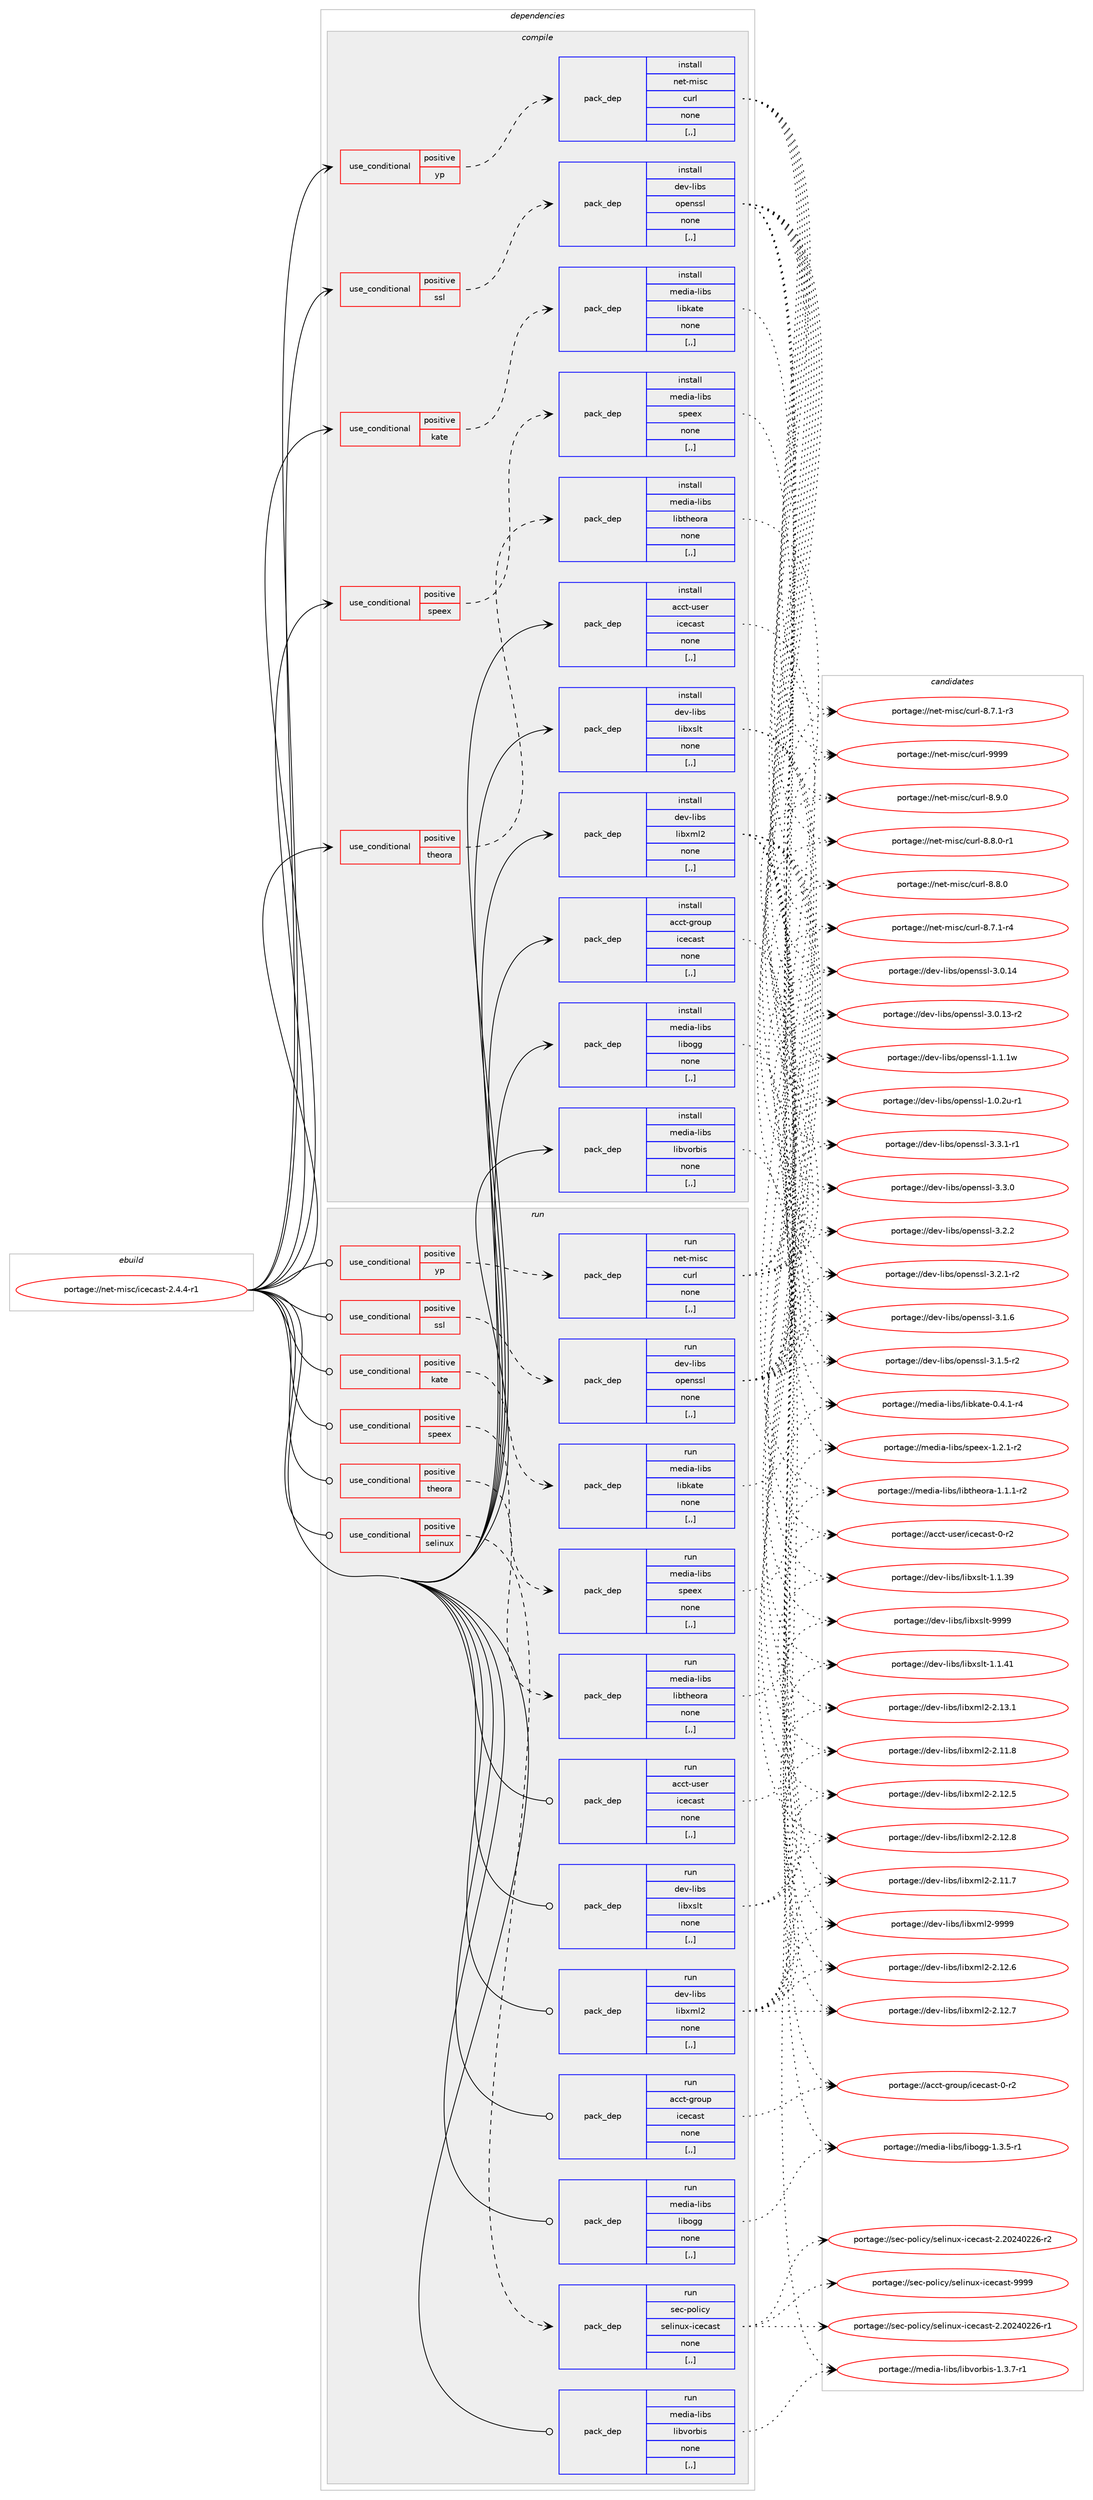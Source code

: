 digraph prolog {

# *************
# Graph options
# *************

newrank=true;
concentrate=true;
compound=true;
graph [rankdir=LR,fontname=Helvetica,fontsize=10,ranksep=1.5];#, ranksep=2.5, nodesep=0.2];
edge  [arrowhead=vee];
node  [fontname=Helvetica,fontsize=10];

# **********
# The ebuild
# **********

subgraph cluster_leftcol {
color=gray;
label=<<i>ebuild</i>>;
id [label="portage://net-misc/icecast-2.4.4-r1", color=red, width=4, href="../net-misc/icecast-2.4.4-r1.svg"];
}

# ****************
# The dependencies
# ****************

subgraph cluster_midcol {
color=gray;
label=<<i>dependencies</i>>;
subgraph cluster_compile {
fillcolor="#eeeeee";
style=filled;
label=<<i>compile</i>>;
subgraph cond97635 {
dependency371126 [label=<<TABLE BORDER="0" CELLBORDER="1" CELLSPACING="0" CELLPADDING="4"><TR><TD ROWSPAN="3" CELLPADDING="10">use_conditional</TD></TR><TR><TD>positive</TD></TR><TR><TD>kate</TD></TR></TABLE>>, shape=none, color=red];
subgraph pack270829 {
dependency371127 [label=<<TABLE BORDER="0" CELLBORDER="1" CELLSPACING="0" CELLPADDING="4" WIDTH="220"><TR><TD ROWSPAN="6" CELLPADDING="30">pack_dep</TD></TR><TR><TD WIDTH="110">install</TD></TR><TR><TD>media-libs</TD></TR><TR><TD>libkate</TD></TR><TR><TD>none</TD></TR><TR><TD>[,,]</TD></TR></TABLE>>, shape=none, color=blue];
}
dependency371126:e -> dependency371127:w [weight=20,style="dashed",arrowhead="vee"];
}
id:e -> dependency371126:w [weight=20,style="solid",arrowhead="vee"];
subgraph cond97636 {
dependency371128 [label=<<TABLE BORDER="0" CELLBORDER="1" CELLSPACING="0" CELLPADDING="4"><TR><TD ROWSPAN="3" CELLPADDING="10">use_conditional</TD></TR><TR><TD>positive</TD></TR><TR><TD>speex</TD></TR></TABLE>>, shape=none, color=red];
subgraph pack270830 {
dependency371129 [label=<<TABLE BORDER="0" CELLBORDER="1" CELLSPACING="0" CELLPADDING="4" WIDTH="220"><TR><TD ROWSPAN="6" CELLPADDING="30">pack_dep</TD></TR><TR><TD WIDTH="110">install</TD></TR><TR><TD>media-libs</TD></TR><TR><TD>speex</TD></TR><TR><TD>none</TD></TR><TR><TD>[,,]</TD></TR></TABLE>>, shape=none, color=blue];
}
dependency371128:e -> dependency371129:w [weight=20,style="dashed",arrowhead="vee"];
}
id:e -> dependency371128:w [weight=20,style="solid",arrowhead="vee"];
subgraph cond97637 {
dependency371130 [label=<<TABLE BORDER="0" CELLBORDER="1" CELLSPACING="0" CELLPADDING="4"><TR><TD ROWSPAN="3" CELLPADDING="10">use_conditional</TD></TR><TR><TD>positive</TD></TR><TR><TD>ssl</TD></TR></TABLE>>, shape=none, color=red];
subgraph pack270831 {
dependency371131 [label=<<TABLE BORDER="0" CELLBORDER="1" CELLSPACING="0" CELLPADDING="4" WIDTH="220"><TR><TD ROWSPAN="6" CELLPADDING="30">pack_dep</TD></TR><TR><TD WIDTH="110">install</TD></TR><TR><TD>dev-libs</TD></TR><TR><TD>openssl</TD></TR><TR><TD>none</TD></TR><TR><TD>[,,]</TD></TR></TABLE>>, shape=none, color=blue];
}
dependency371130:e -> dependency371131:w [weight=20,style="dashed",arrowhead="vee"];
}
id:e -> dependency371130:w [weight=20,style="solid",arrowhead="vee"];
subgraph cond97638 {
dependency371132 [label=<<TABLE BORDER="0" CELLBORDER="1" CELLSPACING="0" CELLPADDING="4"><TR><TD ROWSPAN="3" CELLPADDING="10">use_conditional</TD></TR><TR><TD>positive</TD></TR><TR><TD>theora</TD></TR></TABLE>>, shape=none, color=red];
subgraph pack270832 {
dependency371133 [label=<<TABLE BORDER="0" CELLBORDER="1" CELLSPACING="0" CELLPADDING="4" WIDTH="220"><TR><TD ROWSPAN="6" CELLPADDING="30">pack_dep</TD></TR><TR><TD WIDTH="110">install</TD></TR><TR><TD>media-libs</TD></TR><TR><TD>libtheora</TD></TR><TR><TD>none</TD></TR><TR><TD>[,,]</TD></TR></TABLE>>, shape=none, color=blue];
}
dependency371132:e -> dependency371133:w [weight=20,style="dashed",arrowhead="vee"];
}
id:e -> dependency371132:w [weight=20,style="solid",arrowhead="vee"];
subgraph cond97639 {
dependency371134 [label=<<TABLE BORDER="0" CELLBORDER="1" CELLSPACING="0" CELLPADDING="4"><TR><TD ROWSPAN="3" CELLPADDING="10">use_conditional</TD></TR><TR><TD>positive</TD></TR><TR><TD>yp</TD></TR></TABLE>>, shape=none, color=red];
subgraph pack270833 {
dependency371135 [label=<<TABLE BORDER="0" CELLBORDER="1" CELLSPACING="0" CELLPADDING="4" WIDTH="220"><TR><TD ROWSPAN="6" CELLPADDING="30">pack_dep</TD></TR><TR><TD WIDTH="110">install</TD></TR><TR><TD>net-misc</TD></TR><TR><TD>curl</TD></TR><TR><TD>none</TD></TR><TR><TD>[,,]</TD></TR></TABLE>>, shape=none, color=blue];
}
dependency371134:e -> dependency371135:w [weight=20,style="dashed",arrowhead="vee"];
}
id:e -> dependency371134:w [weight=20,style="solid",arrowhead="vee"];
subgraph pack270834 {
dependency371136 [label=<<TABLE BORDER="0" CELLBORDER="1" CELLSPACING="0" CELLPADDING="4" WIDTH="220"><TR><TD ROWSPAN="6" CELLPADDING="30">pack_dep</TD></TR><TR><TD WIDTH="110">install</TD></TR><TR><TD>acct-group</TD></TR><TR><TD>icecast</TD></TR><TR><TD>none</TD></TR><TR><TD>[,,]</TD></TR></TABLE>>, shape=none, color=blue];
}
id:e -> dependency371136:w [weight=20,style="solid",arrowhead="vee"];
subgraph pack270835 {
dependency371137 [label=<<TABLE BORDER="0" CELLBORDER="1" CELLSPACING="0" CELLPADDING="4" WIDTH="220"><TR><TD ROWSPAN="6" CELLPADDING="30">pack_dep</TD></TR><TR><TD WIDTH="110">install</TD></TR><TR><TD>acct-user</TD></TR><TR><TD>icecast</TD></TR><TR><TD>none</TD></TR><TR><TD>[,,]</TD></TR></TABLE>>, shape=none, color=blue];
}
id:e -> dependency371137:w [weight=20,style="solid",arrowhead="vee"];
subgraph pack270836 {
dependency371138 [label=<<TABLE BORDER="0" CELLBORDER="1" CELLSPACING="0" CELLPADDING="4" WIDTH="220"><TR><TD ROWSPAN="6" CELLPADDING="30">pack_dep</TD></TR><TR><TD WIDTH="110">install</TD></TR><TR><TD>dev-libs</TD></TR><TR><TD>libxml2</TD></TR><TR><TD>none</TD></TR><TR><TD>[,,]</TD></TR></TABLE>>, shape=none, color=blue];
}
id:e -> dependency371138:w [weight=20,style="solid",arrowhead="vee"];
subgraph pack270837 {
dependency371139 [label=<<TABLE BORDER="0" CELLBORDER="1" CELLSPACING="0" CELLPADDING="4" WIDTH="220"><TR><TD ROWSPAN="6" CELLPADDING="30">pack_dep</TD></TR><TR><TD WIDTH="110">install</TD></TR><TR><TD>dev-libs</TD></TR><TR><TD>libxslt</TD></TR><TR><TD>none</TD></TR><TR><TD>[,,]</TD></TR></TABLE>>, shape=none, color=blue];
}
id:e -> dependency371139:w [weight=20,style="solid",arrowhead="vee"];
subgraph pack270838 {
dependency371140 [label=<<TABLE BORDER="0" CELLBORDER="1" CELLSPACING="0" CELLPADDING="4" WIDTH="220"><TR><TD ROWSPAN="6" CELLPADDING="30">pack_dep</TD></TR><TR><TD WIDTH="110">install</TD></TR><TR><TD>media-libs</TD></TR><TR><TD>libogg</TD></TR><TR><TD>none</TD></TR><TR><TD>[,,]</TD></TR></TABLE>>, shape=none, color=blue];
}
id:e -> dependency371140:w [weight=20,style="solid",arrowhead="vee"];
subgraph pack270839 {
dependency371141 [label=<<TABLE BORDER="0" CELLBORDER="1" CELLSPACING="0" CELLPADDING="4" WIDTH="220"><TR><TD ROWSPAN="6" CELLPADDING="30">pack_dep</TD></TR><TR><TD WIDTH="110">install</TD></TR><TR><TD>media-libs</TD></TR><TR><TD>libvorbis</TD></TR><TR><TD>none</TD></TR><TR><TD>[,,]</TD></TR></TABLE>>, shape=none, color=blue];
}
id:e -> dependency371141:w [weight=20,style="solid",arrowhead="vee"];
}
subgraph cluster_compileandrun {
fillcolor="#eeeeee";
style=filled;
label=<<i>compile and run</i>>;
}
subgraph cluster_run {
fillcolor="#eeeeee";
style=filled;
label=<<i>run</i>>;
subgraph cond97640 {
dependency371142 [label=<<TABLE BORDER="0" CELLBORDER="1" CELLSPACING="0" CELLPADDING="4"><TR><TD ROWSPAN="3" CELLPADDING="10">use_conditional</TD></TR><TR><TD>positive</TD></TR><TR><TD>kate</TD></TR></TABLE>>, shape=none, color=red];
subgraph pack270840 {
dependency371143 [label=<<TABLE BORDER="0" CELLBORDER="1" CELLSPACING="0" CELLPADDING="4" WIDTH="220"><TR><TD ROWSPAN="6" CELLPADDING="30">pack_dep</TD></TR><TR><TD WIDTH="110">run</TD></TR><TR><TD>media-libs</TD></TR><TR><TD>libkate</TD></TR><TR><TD>none</TD></TR><TR><TD>[,,]</TD></TR></TABLE>>, shape=none, color=blue];
}
dependency371142:e -> dependency371143:w [weight=20,style="dashed",arrowhead="vee"];
}
id:e -> dependency371142:w [weight=20,style="solid",arrowhead="odot"];
subgraph cond97641 {
dependency371144 [label=<<TABLE BORDER="0" CELLBORDER="1" CELLSPACING="0" CELLPADDING="4"><TR><TD ROWSPAN="3" CELLPADDING="10">use_conditional</TD></TR><TR><TD>positive</TD></TR><TR><TD>selinux</TD></TR></TABLE>>, shape=none, color=red];
subgraph pack270841 {
dependency371145 [label=<<TABLE BORDER="0" CELLBORDER="1" CELLSPACING="0" CELLPADDING="4" WIDTH="220"><TR><TD ROWSPAN="6" CELLPADDING="30">pack_dep</TD></TR><TR><TD WIDTH="110">run</TD></TR><TR><TD>sec-policy</TD></TR><TR><TD>selinux-icecast</TD></TR><TR><TD>none</TD></TR><TR><TD>[,,]</TD></TR></TABLE>>, shape=none, color=blue];
}
dependency371144:e -> dependency371145:w [weight=20,style="dashed",arrowhead="vee"];
}
id:e -> dependency371144:w [weight=20,style="solid",arrowhead="odot"];
subgraph cond97642 {
dependency371146 [label=<<TABLE BORDER="0" CELLBORDER="1" CELLSPACING="0" CELLPADDING="4"><TR><TD ROWSPAN="3" CELLPADDING="10">use_conditional</TD></TR><TR><TD>positive</TD></TR><TR><TD>speex</TD></TR></TABLE>>, shape=none, color=red];
subgraph pack270842 {
dependency371147 [label=<<TABLE BORDER="0" CELLBORDER="1" CELLSPACING="0" CELLPADDING="4" WIDTH="220"><TR><TD ROWSPAN="6" CELLPADDING="30">pack_dep</TD></TR><TR><TD WIDTH="110">run</TD></TR><TR><TD>media-libs</TD></TR><TR><TD>speex</TD></TR><TR><TD>none</TD></TR><TR><TD>[,,]</TD></TR></TABLE>>, shape=none, color=blue];
}
dependency371146:e -> dependency371147:w [weight=20,style="dashed",arrowhead="vee"];
}
id:e -> dependency371146:w [weight=20,style="solid",arrowhead="odot"];
subgraph cond97643 {
dependency371148 [label=<<TABLE BORDER="0" CELLBORDER="1" CELLSPACING="0" CELLPADDING="4"><TR><TD ROWSPAN="3" CELLPADDING="10">use_conditional</TD></TR><TR><TD>positive</TD></TR><TR><TD>ssl</TD></TR></TABLE>>, shape=none, color=red];
subgraph pack270843 {
dependency371149 [label=<<TABLE BORDER="0" CELLBORDER="1" CELLSPACING="0" CELLPADDING="4" WIDTH="220"><TR><TD ROWSPAN="6" CELLPADDING="30">pack_dep</TD></TR><TR><TD WIDTH="110">run</TD></TR><TR><TD>dev-libs</TD></TR><TR><TD>openssl</TD></TR><TR><TD>none</TD></TR><TR><TD>[,,]</TD></TR></TABLE>>, shape=none, color=blue];
}
dependency371148:e -> dependency371149:w [weight=20,style="dashed",arrowhead="vee"];
}
id:e -> dependency371148:w [weight=20,style="solid",arrowhead="odot"];
subgraph cond97644 {
dependency371150 [label=<<TABLE BORDER="0" CELLBORDER="1" CELLSPACING="0" CELLPADDING="4"><TR><TD ROWSPAN="3" CELLPADDING="10">use_conditional</TD></TR><TR><TD>positive</TD></TR><TR><TD>theora</TD></TR></TABLE>>, shape=none, color=red];
subgraph pack270844 {
dependency371151 [label=<<TABLE BORDER="0" CELLBORDER="1" CELLSPACING="0" CELLPADDING="4" WIDTH="220"><TR><TD ROWSPAN="6" CELLPADDING="30">pack_dep</TD></TR><TR><TD WIDTH="110">run</TD></TR><TR><TD>media-libs</TD></TR><TR><TD>libtheora</TD></TR><TR><TD>none</TD></TR><TR><TD>[,,]</TD></TR></TABLE>>, shape=none, color=blue];
}
dependency371150:e -> dependency371151:w [weight=20,style="dashed",arrowhead="vee"];
}
id:e -> dependency371150:w [weight=20,style="solid",arrowhead="odot"];
subgraph cond97645 {
dependency371152 [label=<<TABLE BORDER="0" CELLBORDER="1" CELLSPACING="0" CELLPADDING="4"><TR><TD ROWSPAN="3" CELLPADDING="10">use_conditional</TD></TR><TR><TD>positive</TD></TR><TR><TD>yp</TD></TR></TABLE>>, shape=none, color=red];
subgraph pack270845 {
dependency371153 [label=<<TABLE BORDER="0" CELLBORDER="1" CELLSPACING="0" CELLPADDING="4" WIDTH="220"><TR><TD ROWSPAN="6" CELLPADDING="30">pack_dep</TD></TR><TR><TD WIDTH="110">run</TD></TR><TR><TD>net-misc</TD></TR><TR><TD>curl</TD></TR><TR><TD>none</TD></TR><TR><TD>[,,]</TD></TR></TABLE>>, shape=none, color=blue];
}
dependency371152:e -> dependency371153:w [weight=20,style="dashed",arrowhead="vee"];
}
id:e -> dependency371152:w [weight=20,style="solid",arrowhead="odot"];
subgraph pack270846 {
dependency371154 [label=<<TABLE BORDER="0" CELLBORDER="1" CELLSPACING="0" CELLPADDING="4" WIDTH="220"><TR><TD ROWSPAN="6" CELLPADDING="30">pack_dep</TD></TR><TR><TD WIDTH="110">run</TD></TR><TR><TD>acct-group</TD></TR><TR><TD>icecast</TD></TR><TR><TD>none</TD></TR><TR><TD>[,,]</TD></TR></TABLE>>, shape=none, color=blue];
}
id:e -> dependency371154:w [weight=20,style="solid",arrowhead="odot"];
subgraph pack270847 {
dependency371155 [label=<<TABLE BORDER="0" CELLBORDER="1" CELLSPACING="0" CELLPADDING="4" WIDTH="220"><TR><TD ROWSPAN="6" CELLPADDING="30">pack_dep</TD></TR><TR><TD WIDTH="110">run</TD></TR><TR><TD>acct-user</TD></TR><TR><TD>icecast</TD></TR><TR><TD>none</TD></TR><TR><TD>[,,]</TD></TR></TABLE>>, shape=none, color=blue];
}
id:e -> dependency371155:w [weight=20,style="solid",arrowhead="odot"];
subgraph pack270848 {
dependency371156 [label=<<TABLE BORDER="0" CELLBORDER="1" CELLSPACING="0" CELLPADDING="4" WIDTH="220"><TR><TD ROWSPAN="6" CELLPADDING="30">pack_dep</TD></TR><TR><TD WIDTH="110">run</TD></TR><TR><TD>dev-libs</TD></TR><TR><TD>libxml2</TD></TR><TR><TD>none</TD></TR><TR><TD>[,,]</TD></TR></TABLE>>, shape=none, color=blue];
}
id:e -> dependency371156:w [weight=20,style="solid",arrowhead="odot"];
subgraph pack270849 {
dependency371157 [label=<<TABLE BORDER="0" CELLBORDER="1" CELLSPACING="0" CELLPADDING="4" WIDTH="220"><TR><TD ROWSPAN="6" CELLPADDING="30">pack_dep</TD></TR><TR><TD WIDTH="110">run</TD></TR><TR><TD>dev-libs</TD></TR><TR><TD>libxslt</TD></TR><TR><TD>none</TD></TR><TR><TD>[,,]</TD></TR></TABLE>>, shape=none, color=blue];
}
id:e -> dependency371157:w [weight=20,style="solid",arrowhead="odot"];
subgraph pack270850 {
dependency371158 [label=<<TABLE BORDER="0" CELLBORDER="1" CELLSPACING="0" CELLPADDING="4" WIDTH="220"><TR><TD ROWSPAN="6" CELLPADDING="30">pack_dep</TD></TR><TR><TD WIDTH="110">run</TD></TR><TR><TD>media-libs</TD></TR><TR><TD>libogg</TD></TR><TR><TD>none</TD></TR><TR><TD>[,,]</TD></TR></TABLE>>, shape=none, color=blue];
}
id:e -> dependency371158:w [weight=20,style="solid",arrowhead="odot"];
subgraph pack270851 {
dependency371159 [label=<<TABLE BORDER="0" CELLBORDER="1" CELLSPACING="0" CELLPADDING="4" WIDTH="220"><TR><TD ROWSPAN="6" CELLPADDING="30">pack_dep</TD></TR><TR><TD WIDTH="110">run</TD></TR><TR><TD>media-libs</TD></TR><TR><TD>libvorbis</TD></TR><TR><TD>none</TD></TR><TR><TD>[,,]</TD></TR></TABLE>>, shape=none, color=blue];
}
id:e -> dependency371159:w [weight=20,style="solid",arrowhead="odot"];
}
}

# **************
# The candidates
# **************

subgraph cluster_choices {
rank=same;
color=gray;
label=<<i>candidates</i>>;

subgraph choice270829 {
color=black;
nodesep=1;
choice1091011001059745108105981154710810598107971161014548465246494511452 [label="portage://media-libs/libkate-0.4.1-r4", color=red, width=4,href="../media-libs/libkate-0.4.1-r4.svg"];
dependency371127:e -> choice1091011001059745108105981154710810598107971161014548465246494511452:w [style=dotted,weight="100"];
}
subgraph choice270830 {
color=black;
nodesep=1;
choice109101100105974510810598115471151121011011204549465046494511450 [label="portage://media-libs/speex-1.2.1-r2", color=red, width=4,href="../media-libs/speex-1.2.1-r2.svg"];
dependency371129:e -> choice109101100105974510810598115471151121011011204549465046494511450:w [style=dotted,weight="100"];
}
subgraph choice270831 {
color=black;
nodesep=1;
choice1001011184510810598115471111121011101151151084551465146494511449 [label="portage://dev-libs/openssl-3.3.1-r1", color=red, width=4,href="../dev-libs/openssl-3.3.1-r1.svg"];
choice100101118451081059811547111112101110115115108455146514648 [label="portage://dev-libs/openssl-3.3.0", color=red, width=4,href="../dev-libs/openssl-3.3.0.svg"];
choice100101118451081059811547111112101110115115108455146504650 [label="portage://dev-libs/openssl-3.2.2", color=red, width=4,href="../dev-libs/openssl-3.2.2.svg"];
choice1001011184510810598115471111121011101151151084551465046494511450 [label="portage://dev-libs/openssl-3.2.1-r2", color=red, width=4,href="../dev-libs/openssl-3.2.1-r2.svg"];
choice100101118451081059811547111112101110115115108455146494654 [label="portage://dev-libs/openssl-3.1.6", color=red, width=4,href="../dev-libs/openssl-3.1.6.svg"];
choice1001011184510810598115471111121011101151151084551464946534511450 [label="portage://dev-libs/openssl-3.1.5-r2", color=red, width=4,href="../dev-libs/openssl-3.1.5-r2.svg"];
choice10010111845108105981154711111210111011511510845514648464952 [label="portage://dev-libs/openssl-3.0.14", color=red, width=4,href="../dev-libs/openssl-3.0.14.svg"];
choice100101118451081059811547111112101110115115108455146484649514511450 [label="portage://dev-libs/openssl-3.0.13-r2", color=red, width=4,href="../dev-libs/openssl-3.0.13-r2.svg"];
choice100101118451081059811547111112101110115115108454946494649119 [label="portage://dev-libs/openssl-1.1.1w", color=red, width=4,href="../dev-libs/openssl-1.1.1w.svg"];
choice1001011184510810598115471111121011101151151084549464846501174511449 [label="portage://dev-libs/openssl-1.0.2u-r1", color=red, width=4,href="../dev-libs/openssl-1.0.2u-r1.svg"];
dependency371131:e -> choice1001011184510810598115471111121011101151151084551465146494511449:w [style=dotted,weight="100"];
dependency371131:e -> choice100101118451081059811547111112101110115115108455146514648:w [style=dotted,weight="100"];
dependency371131:e -> choice100101118451081059811547111112101110115115108455146504650:w [style=dotted,weight="100"];
dependency371131:e -> choice1001011184510810598115471111121011101151151084551465046494511450:w [style=dotted,weight="100"];
dependency371131:e -> choice100101118451081059811547111112101110115115108455146494654:w [style=dotted,weight="100"];
dependency371131:e -> choice1001011184510810598115471111121011101151151084551464946534511450:w [style=dotted,weight="100"];
dependency371131:e -> choice10010111845108105981154711111210111011511510845514648464952:w [style=dotted,weight="100"];
dependency371131:e -> choice100101118451081059811547111112101110115115108455146484649514511450:w [style=dotted,weight="100"];
dependency371131:e -> choice100101118451081059811547111112101110115115108454946494649119:w [style=dotted,weight="100"];
dependency371131:e -> choice1001011184510810598115471111121011101151151084549464846501174511449:w [style=dotted,weight="100"];
}
subgraph choice270832 {
color=black;
nodesep=1;
choice1091011001059745108105981154710810598116104101111114974549464946494511450 [label="portage://media-libs/libtheora-1.1.1-r2", color=red, width=4,href="../media-libs/libtheora-1.1.1-r2.svg"];
dependency371133:e -> choice1091011001059745108105981154710810598116104101111114974549464946494511450:w [style=dotted,weight="100"];
}
subgraph choice270833 {
color=black;
nodesep=1;
choice110101116451091051159947991171141084557575757 [label="portage://net-misc/curl-9999", color=red, width=4,href="../net-misc/curl-9999.svg"];
choice11010111645109105115994799117114108455646574648 [label="portage://net-misc/curl-8.9.0", color=red, width=4,href="../net-misc/curl-8.9.0.svg"];
choice110101116451091051159947991171141084556465646484511449 [label="portage://net-misc/curl-8.8.0-r1", color=red, width=4,href="../net-misc/curl-8.8.0-r1.svg"];
choice11010111645109105115994799117114108455646564648 [label="portage://net-misc/curl-8.8.0", color=red, width=4,href="../net-misc/curl-8.8.0.svg"];
choice110101116451091051159947991171141084556465546494511452 [label="portage://net-misc/curl-8.7.1-r4", color=red, width=4,href="../net-misc/curl-8.7.1-r4.svg"];
choice110101116451091051159947991171141084556465546494511451 [label="portage://net-misc/curl-8.7.1-r3", color=red, width=4,href="../net-misc/curl-8.7.1-r3.svg"];
dependency371135:e -> choice110101116451091051159947991171141084557575757:w [style=dotted,weight="100"];
dependency371135:e -> choice11010111645109105115994799117114108455646574648:w [style=dotted,weight="100"];
dependency371135:e -> choice110101116451091051159947991171141084556465646484511449:w [style=dotted,weight="100"];
dependency371135:e -> choice11010111645109105115994799117114108455646564648:w [style=dotted,weight="100"];
dependency371135:e -> choice110101116451091051159947991171141084556465546494511452:w [style=dotted,weight="100"];
dependency371135:e -> choice110101116451091051159947991171141084556465546494511451:w [style=dotted,weight="100"];
}
subgraph choice270834 {
color=black;
nodesep=1;
choice979999116451031141111171124710599101999711511645484511450 [label="portage://acct-group/icecast-0-r2", color=red, width=4,href="../acct-group/icecast-0-r2.svg"];
dependency371136:e -> choice979999116451031141111171124710599101999711511645484511450:w [style=dotted,weight="100"];
}
subgraph choice270835 {
color=black;
nodesep=1;
choice979999116451171151011144710599101999711511645484511450 [label="portage://acct-user/icecast-0-r2", color=red, width=4,href="../acct-user/icecast-0-r2.svg"];
dependency371137:e -> choice979999116451171151011144710599101999711511645484511450:w [style=dotted,weight="100"];
}
subgraph choice270836 {
color=black;
nodesep=1;
choice10010111845108105981154710810598120109108504557575757 [label="portage://dev-libs/libxml2-9999", color=red, width=4,href="../dev-libs/libxml2-9999.svg"];
choice100101118451081059811547108105981201091085045504649514649 [label="portage://dev-libs/libxml2-2.13.1", color=red, width=4,href="../dev-libs/libxml2-2.13.1.svg"];
choice100101118451081059811547108105981201091085045504649504656 [label="portage://dev-libs/libxml2-2.12.8", color=red, width=4,href="../dev-libs/libxml2-2.12.8.svg"];
choice100101118451081059811547108105981201091085045504649504655 [label="portage://dev-libs/libxml2-2.12.7", color=red, width=4,href="../dev-libs/libxml2-2.12.7.svg"];
choice100101118451081059811547108105981201091085045504649504654 [label="portage://dev-libs/libxml2-2.12.6", color=red, width=4,href="../dev-libs/libxml2-2.12.6.svg"];
choice100101118451081059811547108105981201091085045504649504653 [label="portage://dev-libs/libxml2-2.12.5", color=red, width=4,href="../dev-libs/libxml2-2.12.5.svg"];
choice100101118451081059811547108105981201091085045504649494656 [label="portage://dev-libs/libxml2-2.11.8", color=red, width=4,href="../dev-libs/libxml2-2.11.8.svg"];
choice100101118451081059811547108105981201091085045504649494655 [label="portage://dev-libs/libxml2-2.11.7", color=red, width=4,href="../dev-libs/libxml2-2.11.7.svg"];
dependency371138:e -> choice10010111845108105981154710810598120109108504557575757:w [style=dotted,weight="100"];
dependency371138:e -> choice100101118451081059811547108105981201091085045504649514649:w [style=dotted,weight="100"];
dependency371138:e -> choice100101118451081059811547108105981201091085045504649504656:w [style=dotted,weight="100"];
dependency371138:e -> choice100101118451081059811547108105981201091085045504649504655:w [style=dotted,weight="100"];
dependency371138:e -> choice100101118451081059811547108105981201091085045504649504654:w [style=dotted,weight="100"];
dependency371138:e -> choice100101118451081059811547108105981201091085045504649504653:w [style=dotted,weight="100"];
dependency371138:e -> choice100101118451081059811547108105981201091085045504649494656:w [style=dotted,weight="100"];
dependency371138:e -> choice100101118451081059811547108105981201091085045504649494655:w [style=dotted,weight="100"];
}
subgraph choice270837 {
color=black;
nodesep=1;
choice100101118451081059811547108105981201151081164557575757 [label="portage://dev-libs/libxslt-9999", color=red, width=4,href="../dev-libs/libxslt-9999.svg"];
choice1001011184510810598115471081059812011510811645494649465249 [label="portage://dev-libs/libxslt-1.1.41", color=red, width=4,href="../dev-libs/libxslt-1.1.41.svg"];
choice1001011184510810598115471081059812011510811645494649465157 [label="portage://dev-libs/libxslt-1.1.39", color=red, width=4,href="../dev-libs/libxslt-1.1.39.svg"];
dependency371139:e -> choice100101118451081059811547108105981201151081164557575757:w [style=dotted,weight="100"];
dependency371139:e -> choice1001011184510810598115471081059812011510811645494649465249:w [style=dotted,weight="100"];
dependency371139:e -> choice1001011184510810598115471081059812011510811645494649465157:w [style=dotted,weight="100"];
}
subgraph choice270838 {
color=black;
nodesep=1;
choice10910110010597451081059811547108105981111031034549465146534511449 [label="portage://media-libs/libogg-1.3.5-r1", color=red, width=4,href="../media-libs/libogg-1.3.5-r1.svg"];
dependency371140:e -> choice10910110010597451081059811547108105981111031034549465146534511449:w [style=dotted,weight="100"];
}
subgraph choice270839 {
color=black;
nodesep=1;
choice1091011001059745108105981154710810598118111114981051154549465146554511449 [label="portage://media-libs/libvorbis-1.3.7-r1", color=red, width=4,href="../media-libs/libvorbis-1.3.7-r1.svg"];
dependency371141:e -> choice1091011001059745108105981154710810598118111114981051154549465146554511449:w [style=dotted,weight="100"];
}
subgraph choice270840 {
color=black;
nodesep=1;
choice1091011001059745108105981154710810598107971161014548465246494511452 [label="portage://media-libs/libkate-0.4.1-r4", color=red, width=4,href="../media-libs/libkate-0.4.1-r4.svg"];
dependency371143:e -> choice1091011001059745108105981154710810598107971161014548465246494511452:w [style=dotted,weight="100"];
}
subgraph choice270841 {
color=black;
nodesep=1;
choice11510199451121111081059912147115101108105110117120451059910199971151164557575757 [label="portage://sec-policy/selinux-icecast-9999", color=red, width=4,href="../sec-policy/selinux-icecast-9999.svg"];
choice115101994511211110810599121471151011081051101171204510599101999711511645504650485052485050544511450 [label="portage://sec-policy/selinux-icecast-2.20240226-r2", color=red, width=4,href="../sec-policy/selinux-icecast-2.20240226-r2.svg"];
choice115101994511211110810599121471151011081051101171204510599101999711511645504650485052485050544511449 [label="portage://sec-policy/selinux-icecast-2.20240226-r1", color=red, width=4,href="../sec-policy/selinux-icecast-2.20240226-r1.svg"];
dependency371145:e -> choice11510199451121111081059912147115101108105110117120451059910199971151164557575757:w [style=dotted,weight="100"];
dependency371145:e -> choice115101994511211110810599121471151011081051101171204510599101999711511645504650485052485050544511450:w [style=dotted,weight="100"];
dependency371145:e -> choice115101994511211110810599121471151011081051101171204510599101999711511645504650485052485050544511449:w [style=dotted,weight="100"];
}
subgraph choice270842 {
color=black;
nodesep=1;
choice109101100105974510810598115471151121011011204549465046494511450 [label="portage://media-libs/speex-1.2.1-r2", color=red, width=4,href="../media-libs/speex-1.2.1-r2.svg"];
dependency371147:e -> choice109101100105974510810598115471151121011011204549465046494511450:w [style=dotted,weight="100"];
}
subgraph choice270843 {
color=black;
nodesep=1;
choice1001011184510810598115471111121011101151151084551465146494511449 [label="portage://dev-libs/openssl-3.3.1-r1", color=red, width=4,href="../dev-libs/openssl-3.3.1-r1.svg"];
choice100101118451081059811547111112101110115115108455146514648 [label="portage://dev-libs/openssl-3.3.0", color=red, width=4,href="../dev-libs/openssl-3.3.0.svg"];
choice100101118451081059811547111112101110115115108455146504650 [label="portage://dev-libs/openssl-3.2.2", color=red, width=4,href="../dev-libs/openssl-3.2.2.svg"];
choice1001011184510810598115471111121011101151151084551465046494511450 [label="portage://dev-libs/openssl-3.2.1-r2", color=red, width=4,href="../dev-libs/openssl-3.2.1-r2.svg"];
choice100101118451081059811547111112101110115115108455146494654 [label="portage://dev-libs/openssl-3.1.6", color=red, width=4,href="../dev-libs/openssl-3.1.6.svg"];
choice1001011184510810598115471111121011101151151084551464946534511450 [label="portage://dev-libs/openssl-3.1.5-r2", color=red, width=4,href="../dev-libs/openssl-3.1.5-r2.svg"];
choice10010111845108105981154711111210111011511510845514648464952 [label="portage://dev-libs/openssl-3.0.14", color=red, width=4,href="../dev-libs/openssl-3.0.14.svg"];
choice100101118451081059811547111112101110115115108455146484649514511450 [label="portage://dev-libs/openssl-3.0.13-r2", color=red, width=4,href="../dev-libs/openssl-3.0.13-r2.svg"];
choice100101118451081059811547111112101110115115108454946494649119 [label="portage://dev-libs/openssl-1.1.1w", color=red, width=4,href="../dev-libs/openssl-1.1.1w.svg"];
choice1001011184510810598115471111121011101151151084549464846501174511449 [label="portage://dev-libs/openssl-1.0.2u-r1", color=red, width=4,href="../dev-libs/openssl-1.0.2u-r1.svg"];
dependency371149:e -> choice1001011184510810598115471111121011101151151084551465146494511449:w [style=dotted,weight="100"];
dependency371149:e -> choice100101118451081059811547111112101110115115108455146514648:w [style=dotted,weight="100"];
dependency371149:e -> choice100101118451081059811547111112101110115115108455146504650:w [style=dotted,weight="100"];
dependency371149:e -> choice1001011184510810598115471111121011101151151084551465046494511450:w [style=dotted,weight="100"];
dependency371149:e -> choice100101118451081059811547111112101110115115108455146494654:w [style=dotted,weight="100"];
dependency371149:e -> choice1001011184510810598115471111121011101151151084551464946534511450:w [style=dotted,weight="100"];
dependency371149:e -> choice10010111845108105981154711111210111011511510845514648464952:w [style=dotted,weight="100"];
dependency371149:e -> choice100101118451081059811547111112101110115115108455146484649514511450:w [style=dotted,weight="100"];
dependency371149:e -> choice100101118451081059811547111112101110115115108454946494649119:w [style=dotted,weight="100"];
dependency371149:e -> choice1001011184510810598115471111121011101151151084549464846501174511449:w [style=dotted,weight="100"];
}
subgraph choice270844 {
color=black;
nodesep=1;
choice1091011001059745108105981154710810598116104101111114974549464946494511450 [label="portage://media-libs/libtheora-1.1.1-r2", color=red, width=4,href="../media-libs/libtheora-1.1.1-r2.svg"];
dependency371151:e -> choice1091011001059745108105981154710810598116104101111114974549464946494511450:w [style=dotted,weight="100"];
}
subgraph choice270845 {
color=black;
nodesep=1;
choice110101116451091051159947991171141084557575757 [label="portage://net-misc/curl-9999", color=red, width=4,href="../net-misc/curl-9999.svg"];
choice11010111645109105115994799117114108455646574648 [label="portage://net-misc/curl-8.9.0", color=red, width=4,href="../net-misc/curl-8.9.0.svg"];
choice110101116451091051159947991171141084556465646484511449 [label="portage://net-misc/curl-8.8.0-r1", color=red, width=4,href="../net-misc/curl-8.8.0-r1.svg"];
choice11010111645109105115994799117114108455646564648 [label="portage://net-misc/curl-8.8.0", color=red, width=4,href="../net-misc/curl-8.8.0.svg"];
choice110101116451091051159947991171141084556465546494511452 [label="portage://net-misc/curl-8.7.1-r4", color=red, width=4,href="../net-misc/curl-8.7.1-r4.svg"];
choice110101116451091051159947991171141084556465546494511451 [label="portage://net-misc/curl-8.7.1-r3", color=red, width=4,href="../net-misc/curl-8.7.1-r3.svg"];
dependency371153:e -> choice110101116451091051159947991171141084557575757:w [style=dotted,weight="100"];
dependency371153:e -> choice11010111645109105115994799117114108455646574648:w [style=dotted,weight="100"];
dependency371153:e -> choice110101116451091051159947991171141084556465646484511449:w [style=dotted,weight="100"];
dependency371153:e -> choice11010111645109105115994799117114108455646564648:w [style=dotted,weight="100"];
dependency371153:e -> choice110101116451091051159947991171141084556465546494511452:w [style=dotted,weight="100"];
dependency371153:e -> choice110101116451091051159947991171141084556465546494511451:w [style=dotted,weight="100"];
}
subgraph choice270846 {
color=black;
nodesep=1;
choice979999116451031141111171124710599101999711511645484511450 [label="portage://acct-group/icecast-0-r2", color=red, width=4,href="../acct-group/icecast-0-r2.svg"];
dependency371154:e -> choice979999116451031141111171124710599101999711511645484511450:w [style=dotted,weight="100"];
}
subgraph choice270847 {
color=black;
nodesep=1;
choice979999116451171151011144710599101999711511645484511450 [label="portage://acct-user/icecast-0-r2", color=red, width=4,href="../acct-user/icecast-0-r2.svg"];
dependency371155:e -> choice979999116451171151011144710599101999711511645484511450:w [style=dotted,weight="100"];
}
subgraph choice270848 {
color=black;
nodesep=1;
choice10010111845108105981154710810598120109108504557575757 [label="portage://dev-libs/libxml2-9999", color=red, width=4,href="../dev-libs/libxml2-9999.svg"];
choice100101118451081059811547108105981201091085045504649514649 [label="portage://dev-libs/libxml2-2.13.1", color=red, width=4,href="../dev-libs/libxml2-2.13.1.svg"];
choice100101118451081059811547108105981201091085045504649504656 [label="portage://dev-libs/libxml2-2.12.8", color=red, width=4,href="../dev-libs/libxml2-2.12.8.svg"];
choice100101118451081059811547108105981201091085045504649504655 [label="portage://dev-libs/libxml2-2.12.7", color=red, width=4,href="../dev-libs/libxml2-2.12.7.svg"];
choice100101118451081059811547108105981201091085045504649504654 [label="portage://dev-libs/libxml2-2.12.6", color=red, width=4,href="../dev-libs/libxml2-2.12.6.svg"];
choice100101118451081059811547108105981201091085045504649504653 [label="portage://dev-libs/libxml2-2.12.5", color=red, width=4,href="../dev-libs/libxml2-2.12.5.svg"];
choice100101118451081059811547108105981201091085045504649494656 [label="portage://dev-libs/libxml2-2.11.8", color=red, width=4,href="../dev-libs/libxml2-2.11.8.svg"];
choice100101118451081059811547108105981201091085045504649494655 [label="portage://dev-libs/libxml2-2.11.7", color=red, width=4,href="../dev-libs/libxml2-2.11.7.svg"];
dependency371156:e -> choice10010111845108105981154710810598120109108504557575757:w [style=dotted,weight="100"];
dependency371156:e -> choice100101118451081059811547108105981201091085045504649514649:w [style=dotted,weight="100"];
dependency371156:e -> choice100101118451081059811547108105981201091085045504649504656:w [style=dotted,weight="100"];
dependency371156:e -> choice100101118451081059811547108105981201091085045504649504655:w [style=dotted,weight="100"];
dependency371156:e -> choice100101118451081059811547108105981201091085045504649504654:w [style=dotted,weight="100"];
dependency371156:e -> choice100101118451081059811547108105981201091085045504649504653:w [style=dotted,weight="100"];
dependency371156:e -> choice100101118451081059811547108105981201091085045504649494656:w [style=dotted,weight="100"];
dependency371156:e -> choice100101118451081059811547108105981201091085045504649494655:w [style=dotted,weight="100"];
}
subgraph choice270849 {
color=black;
nodesep=1;
choice100101118451081059811547108105981201151081164557575757 [label="portage://dev-libs/libxslt-9999", color=red, width=4,href="../dev-libs/libxslt-9999.svg"];
choice1001011184510810598115471081059812011510811645494649465249 [label="portage://dev-libs/libxslt-1.1.41", color=red, width=4,href="../dev-libs/libxslt-1.1.41.svg"];
choice1001011184510810598115471081059812011510811645494649465157 [label="portage://dev-libs/libxslt-1.1.39", color=red, width=4,href="../dev-libs/libxslt-1.1.39.svg"];
dependency371157:e -> choice100101118451081059811547108105981201151081164557575757:w [style=dotted,weight="100"];
dependency371157:e -> choice1001011184510810598115471081059812011510811645494649465249:w [style=dotted,weight="100"];
dependency371157:e -> choice1001011184510810598115471081059812011510811645494649465157:w [style=dotted,weight="100"];
}
subgraph choice270850 {
color=black;
nodesep=1;
choice10910110010597451081059811547108105981111031034549465146534511449 [label="portage://media-libs/libogg-1.3.5-r1", color=red, width=4,href="../media-libs/libogg-1.3.5-r1.svg"];
dependency371158:e -> choice10910110010597451081059811547108105981111031034549465146534511449:w [style=dotted,weight="100"];
}
subgraph choice270851 {
color=black;
nodesep=1;
choice1091011001059745108105981154710810598118111114981051154549465146554511449 [label="portage://media-libs/libvorbis-1.3.7-r1", color=red, width=4,href="../media-libs/libvorbis-1.3.7-r1.svg"];
dependency371159:e -> choice1091011001059745108105981154710810598118111114981051154549465146554511449:w [style=dotted,weight="100"];
}
}

}
